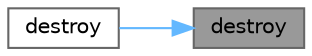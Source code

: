 digraph "destroy"
{
 // LATEX_PDF_SIZE
  bgcolor="transparent";
  edge [fontname=Helvetica,fontsize=10,labelfontname=Helvetica,labelfontsize=10];
  node [fontname=Helvetica,fontsize=10,shape=box,height=0.2,width=0.4];
  rankdir="RL";
  Node1 [id="Node000001",label="destroy",height=0.2,width=0.4,color="gray40", fillcolor="grey60", style="filled", fontcolor="black",tooltip="Destroy an instance."];
  Node1 -> Node2 [id="edge1_Node000001_Node000002",dir="back",color="steelblue1",style="solid",tooltip=" "];
  Node2 [id="Node000002",label="destroy",height=0.2,width=0.4,color="grey40", fillcolor="white", style="filled",URL="$classmexplus_1_1_session.html#a6b81bc46614b269c88c799dcca24d387",tooltip=" "];
}
